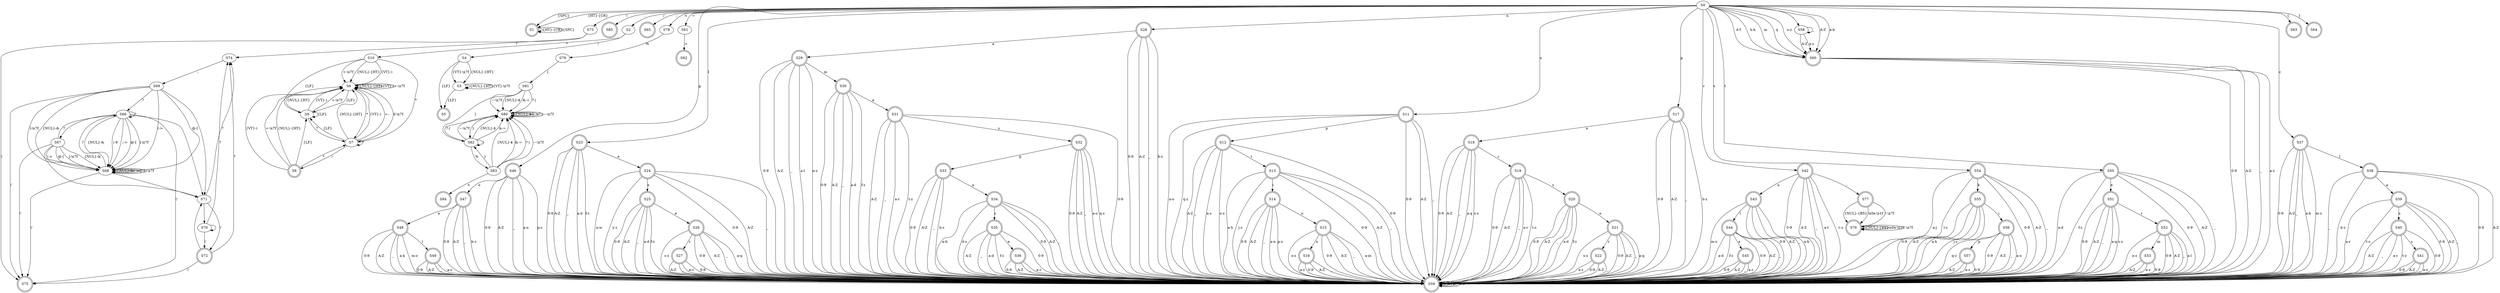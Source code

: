 digraph "lexer-dfa" {
S0 -> S1[label="{HT}-{CR}"];
S0 -> S1[label="{SPC}"];
S0 -> S73[label="\\\'"];
S0 -> S85[label="."];
S0 -> S2[label="/"];
S0 -> S65[label=";"];
S0 -> S78[label="<"];
S0 -> S61[label="="];
S0 -> S60[label="A-Z"];
S0 -> S58[label="_"];
S0 -> S60[label="a-b"];
S0 -> S37[label="c"];
S0 -> S60[label="d-f"];
S0 -> S46[label="g"];
S0 -> S60[label="h-k"];
S0 -> S23[label="l"];
S0 -> S60[label="m"];
S0 -> S28[label="n"];
S0 -> S11[label="o"];
S0 -> S17[label="p"];
S0 -> S60[label="q"];
S0 -> S42[label="r"];
S0 -> S54[label="s"];
S0 -> S50[label="t"];
S0 -> S60[label="u-z"];
S0 -> S63[label="{"];
S0 -> S64[label="}"];
S1[shape=doublecircle];
S1 -> S1[label="{HT}-{CR}"];
S1 -> S1[label="{SPC}"];
S2 -> S10[label="*"];
S2 -> S4[label="/"];
S3 -> S3[label="{NUL}-{HT}"];
S3 -> S5[label="{LF}"];
S3 -> S3[label="{VT}-\\\x7f"];
S4 -> S3[label="{NUL}-{HT}"];
S4 -> S5[label="{LF}"];
S4 -> S3[label="{VT}-\\\x7f"];
S5[shape=doublecircle];
S6 -> S6[label="{NUL}-{HT}"];
S6 -> S9[label="{LF}"];
S6 -> S6[label="{VT}-)"];
S6 -> S7[label="*"];
S6 -> S6[label="+-\\\x7f"];
S7 -> S6[label="{NUL}-{HT}"];
S7 -> S9[label="{LF}"];
S7 -> S6[label="{VT}-)"];
S7 -> S7[label="*"];
S7 -> S6[label="+-."];
S7 -> S8[label="/"];
S7 -> S6[label="0-\\\x7f"];
S8[shape=doublecircle];
S8 -> S6[label="{NUL}-{HT}"];
S8 -> S9[label="{LF}"];
S8 -> S6[label="{VT}-)"];
S8 -> S7[label="*"];
S8 -> S6[label="+-\\\x7f"];
S9 -> S6[label="{NUL}-{HT}"];
S9 -> S9[label="{LF}"];
S9 -> S6[label="{VT}-)"];
S9 -> S7[label="*"];
S9 -> S6[label="+-\\\x7f"];
S10 -> S6[label="{NUL}-{HT}"];
S10 -> S9[label="{LF}"];
S10 -> S6[label="{VT}-)"];
S10 -> S7[label="*"];
S10 -> S6[label="+-\\\x7f"];
S11[shape=doublecircle];
S11 -> S59[label="0-9"];
S11 -> S59[label="A-Z"];
S11 -> S59[label="_"];
S11 -> S59[label="a-o"];
S11 -> S12[label="p"];
S11 -> S59[label="q-z"];
S12[shape=doublecircle];
S12 -> S59[label="0-9"];
S12 -> S59[label="A-Z"];
S12 -> S59[label="_"];
S12 -> S59[label="a-s"];
S12 -> S13[label="t"];
S12 -> S59[label="u-z"];
S13[shape=doublecircle];
S13 -> S59[label="0-9"];
S13 -> S59[label="A-Z"];
S13 -> S59[label="_"];
S13 -> S59[label="a-h"];
S13 -> S14[label="i"];
S13 -> S59[label="j-z"];
S14[shape=doublecircle];
S14 -> S59[label="0-9"];
S14 -> S59[label="A-Z"];
S14 -> S59[label="_"];
S14 -> S59[label="a-n"];
S14 -> S15[label="o"];
S14 -> S59[label="p-z"];
S15[shape=doublecircle];
S15 -> S59[label="0-9"];
S15 -> S59[label="A-Z"];
S15 -> S59[label="_"];
S15 -> S59[label="a-m"];
S15 -> S16[label="n"];
S15 -> S59[label="o-z"];
S16[shape=doublecircle];
S16 -> S59[label="0-9"];
S16 -> S59[label="A-Z"];
S16 -> S59[label="_"];
S16 -> S59[label="a-z"];
S17[shape=doublecircle];
S17 -> S59[label="0-9"];
S17 -> S59[label="A-Z"];
S17 -> S59[label="_"];
S17 -> S18[label="a"];
S17 -> S59[label="b-z"];
S18[shape=doublecircle];
S18 -> S59[label="0-9"];
S18 -> S59[label="A-Z"];
S18 -> S59[label="_"];
S18 -> S59[label="a-q"];
S18 -> S19[label="r"];
S18 -> S59[label="s-z"];
S19[shape=doublecircle];
S19 -> S59[label="0-9"];
S19 -> S59[label="A-Z"];
S19 -> S59[label="_"];
S19 -> S59[label="a-r"];
S19 -> S20[label="s"];
S19 -> S59[label="t-z"];
S20[shape=doublecircle];
S20 -> S59[label="0-9"];
S20 -> S59[label="A-Z"];
S20 -> S59[label="_"];
S20 -> S59[label="a-d"];
S20 -> S21[label="e"];
S20 -> S59[label="f-z"];
S21[shape=doublecircle];
S21 -> S59[label="0-9"];
S21 -> S59[label="A-Z"];
S21 -> S59[label="_"];
S21 -> S59[label="a-q"];
S21 -> S22[label="r"];
S21 -> S59[label="s-z"];
S22[shape=doublecircle];
S22 -> S59[label="0-9"];
S22 -> S59[label="A-Z"];
S22 -> S59[label="_"];
S22 -> S59[label="a-z"];
S23[shape=doublecircle];
S23 -> S59[label="0-9"];
S23 -> S59[label="A-Z"];
S23 -> S59[label="_"];
S23 -> S59[label="a-d"];
S23 -> S24[label="e"];
S23 -> S59[label="f-z"];
S24[shape=doublecircle];
S24 -> S59[label="0-9"];
S24 -> S59[label="A-Z"];
S24 -> S59[label="_"];
S24 -> S59[label="a-w"];
S24 -> S25[label="x"];
S24 -> S59[label="y-z"];
S25[shape=doublecircle];
S25 -> S59[label="0-9"];
S25 -> S59[label="A-Z"];
S25 -> S59[label="_"];
S25 -> S59[label="a-d"];
S25 -> S26[label="e"];
S25 -> S59[label="f-z"];
S26[shape=doublecircle];
S26 -> S59[label="0-9"];
S26 -> S59[label="A-Z"];
S26 -> S59[label="_"];
S26 -> S59[label="a-q"];
S26 -> S27[label="r"];
S26 -> S59[label="s-z"];
S27[shape=doublecircle];
S27 -> S59[label="0-9"];
S27 -> S59[label="A-Z"];
S27 -> S59[label="_"];
S27 -> S59[label="a-z"];
S28[shape=doublecircle];
S28 -> S59[label="0-9"];
S28 -> S59[label="A-Z"];
S28 -> S59[label="_"];
S28 -> S29[label="a"];
S28 -> S59[label="b-z"];
S29[shape=doublecircle];
S29 -> S59[label="0-9"];
S29 -> S59[label="A-Z"];
S29 -> S59[label="_"];
S29 -> S59[label="a-l"];
S29 -> S30[label="m"];
S29 -> S59[label="n-z"];
S30[shape=doublecircle];
S30 -> S59[label="0-9"];
S30 -> S59[label="A-Z"];
S30 -> S59[label="_"];
S30 -> S59[label="a-d"];
S30 -> S31[label="e"];
S30 -> S59[label="f-z"];
S31[shape=doublecircle];
S31 -> S59[label="0-9"];
S31 -> S59[label="A-Z"];
S31 -> S59[label="_"];
S31 -> S59[label="a-r"];
S31 -> S32[label="s"];
S31 -> S59[label="t-z"];
S32[shape=doublecircle];
S32 -> S59[label="0-9"];
S32 -> S59[label="A-Z"];
S32 -> S59[label="_"];
S32 -> S59[label="a-o"];
S32 -> S33[label="p"];
S32 -> S59[label="q-z"];
S33[shape=doublecircle];
S33 -> S59[label="0-9"];
S33 -> S59[label="A-Z"];
S33 -> S59[label="_"];
S33 -> S34[label="a"];
S33 -> S59[label="b-z"];
S34[shape=doublecircle];
S34 -> S59[label="0-9"];
S34 -> S59[label="A-Z"];
S34 -> S59[label="_"];
S34 -> S59[label="a-b"];
S34 -> S35[label="c"];
S34 -> S59[label="d-z"];
S35[shape=doublecircle];
S35 -> S59[label="0-9"];
S35 -> S59[label="A-Z"];
S35 -> S59[label="_"];
S35 -> S59[label="a-d"];
S35 -> S36[label="e"];
S35 -> S59[label="f-z"];
S36[shape=doublecircle];
S36 -> S59[label="0-9"];
S36 -> S59[label="A-Z"];
S36 -> S59[label="_"];
S36 -> S59[label="a-z"];
S37[shape=doublecircle];
S37 -> S59[label="0-9"];
S37 -> S59[label="A-Z"];
S37 -> S59[label="_"];
S37 -> S59[label="a-k"];
S37 -> S38[label="l"];
S37 -> S59[label="m-z"];
S38[shape=doublecircle];
S38 -> S59[label="0-9"];
S38 -> S59[label="A-Z"];
S38 -> S59[label="_"];
S38 -> S39[label="a"];
S38 -> S59[label="b-z"];
S39[shape=doublecircle];
S39 -> S59[label="0-9"];
S39 -> S59[label="A-Z"];
S39 -> S59[label="_"];
S39 -> S59[label="a-r"];
S39 -> S40[label="s"];
S39 -> S59[label="t-z"];
S40[shape=doublecircle];
S40 -> S59[label="0-9"];
S40 -> S59[label="A-Z"];
S40 -> S59[label="_"];
S40 -> S59[label="a-r"];
S40 -> S41[label="s"];
S40 -> S59[label="t-z"];
S41[shape=doublecircle];
S41 -> S59[label="0-9"];
S41 -> S59[label="A-Z"];
S41 -> S59[label="_"];
S41 -> S59[label="a-z"];
S42[shape=doublecircle];
S42 -> S59[label="0-9"];
S42 -> S77[label=":"];
S42 -> S59[label="A-Z"];
S42 -> S59[label="_"];
S42 -> S59[label="a-t"];
S42 -> S43[label="u"];
S42 -> S59[label="v-z"];
S43[shape=doublecircle];
S43 -> S59[label="0-9"];
S43 -> S59[label="A-Z"];
S43 -> S59[label="_"];
S43 -> S59[label="a-k"];
S43 -> S44[label="l"];
S43 -> S59[label="m-z"];
S44[shape=doublecircle];
S44 -> S59[label="0-9"];
S44 -> S59[label="A-Z"];
S44 -> S59[label="_"];
S44 -> S59[label="a-d"];
S44 -> S45[label="e"];
S44 -> S59[label="f-z"];
S45[shape=doublecircle];
S45 -> S59[label="0-9"];
S45 -> S59[label="A-Z"];
S45 -> S59[label="_"];
S45 -> S59[label="a-z"];
S46[shape=doublecircle];
S46 -> S59[label="0-9"];
S46 -> S59[label="A-Z"];
S46 -> S59[label="_"];
S46 -> S59[label="a-n"];
S46 -> S47[label="o"];
S46 -> S59[label="p-z"];
S47[shape=doublecircle];
S47 -> S59[label="0-9"];
S47 -> S59[label="A-Z"];
S47 -> S59[label="_"];
S47 -> S48[label="a"];
S47 -> S59[label="b-z"];
S48[shape=doublecircle];
S48 -> S59[label="0-9"];
S48 -> S59[label="A-Z"];
S48 -> S59[label="_"];
S48 -> S59[label="a-k"];
S48 -> S49[label="l"];
S48 -> S59[label="m-z"];
S49[shape=doublecircle];
S49 -> S59[label="0-9"];
S49 -> S59[label="A-Z"];
S49 -> S59[label="_"];
S49 -> S59[label="a-z"];
S50[shape=doublecircle];
S50 -> S59[label="0-9"];
S50 -> S59[label="A-Z"];
S50 -> S59[label="_"];
S50 -> S59[label="a-d"];
S50 -> S51[label="e"];
S50 -> S59[label="f-z"];
S51[shape=doublecircle];
S51 -> S59[label="0-9"];
S51 -> S59[label="A-Z"];
S51 -> S59[label="_"];
S51 -> S59[label="a-q"];
S51 -> S52[label="r"];
S51 -> S59[label="s-z"];
S52[shape=doublecircle];
S52 -> S59[label="0-9"];
S52 -> S59[label="A-Z"];
S52 -> S59[label="_"];
S52 -> S59[label="a-l"];
S52 -> S53[label="m"];
S52 -> S59[label="n-z"];
S53[shape=doublecircle];
S53 -> S59[label="0-9"];
S53 -> S59[label="A-Z"];
S53 -> S59[label="_"];
S53 -> S59[label="a-z"];
S54[shape=doublecircle];
S54 -> S59[label="0-9"];
S54 -> S59[label="A-Z"];
S54 -> S59[label="_"];
S54 -> S59[label="a-j"];
S54 -> S55[label="k"];
S54 -> S59[label="l-z"];
S55[shape=doublecircle];
S55 -> S59[label="0-9"];
S55 -> S59[label="A-Z"];
S55 -> S59[label="_"];
S55 -> S59[label="a-h"];
S55 -> S56[label="i"];
S55 -> S59[label="j-z"];
S56[shape=doublecircle];
S56 -> S59[label="0-9"];
S56 -> S59[label="A-Z"];
S56 -> S59[label="_"];
S56 -> S59[label="a-o"];
S56 -> S57[label="p"];
S56 -> S59[label="q-z"];
S57[shape=doublecircle];
S57 -> S59[label="0-9"];
S57 -> S59[label="A-Z"];
S57 -> S59[label="_"];
S57 -> S59[label="a-z"];
S58 -> S60[label="A-Z"];
S58 -> S58[label="_"];
S58 -> S60[label="a-z"];
S59[shape=doublecircle];
S59 -> S59[label="0-9"];
S59 -> S59[label="A-Z"];
S59 -> S59[label="_"];
S59 -> S59[label="a-z"];
S60[shape=doublecircle];
S60 -> S59[label="0-9"];
S60 -> S59[label="A-Z"];
S60 -> S59[label="_"];
S60 -> S59[label="a-z"];
S61 -> S62[label=">"];
S62[shape=doublecircle];
S63[shape=doublecircle];
S64[shape=doublecircle];
S65[shape=doublecircle];
S66 -> S68[label="{NUL}-&"];
S66 -> S75[label="\\\'"];
S66 -> S68[label="(-9"];
S66 -> S67[label=":"];
S66 -> S68[label=";->"];
S66 -> S66[label="?"];
S66 -> S68[label="@-["];
S66 -> S71[label="&#92;"];
S66 -> S68[label="]-\\\x7f"];
S67 -> S68[label="{NUL}-&"];
S67 -> S75[label="\\\'"];
S67 -> S68[label="(->"];
S67 -> S66[label="?"];
S67 -> S68[label="@-["];
S67 -> S71[label="&#92;"];
S67 -> S68[label="]-\\\x7f"];
S68 -> S68[label="{NUL}-&"];
S68 -> S75[label="\\\'"];
S68 -> S68[label="(->"];
S68 -> S66[label="?"];
S68 -> S68[label="@-["];
S68 -> S71[label="&#92;"];
S68 -> S68[label="]-\\\x7f"];
S69 -> S68[label="{NUL}-&"];
S69 -> S75[label="\\\'"];
S69 -> S68[label="(->"];
S69 -> S66[label="?"];
S69 -> S68[label="@-["];
S69 -> S71[label="&#92;"];
S69 -> S68[label="]-\\\x7f"];
S70 -> S72[label="\\\'"];
S70 -> S74[label="?"];
S70 -> S70[label="&#92;"];
S71 -> S72[label="\\\'"];
S71 -> S74[label="?"];
S71 -> S70[label="&#92;"];
S72[shape=doublecircle];
S72 -> S75[label="\\\'"];
S72 -> S74[label="?"];
S72 -> S71[label="&#92;"];
S73 -> S75[label="\\\'"];
S73 -> S74[label="?"];
S74 -> S69[label=":"];
S75[shape=doublecircle];
S76[shape=doublecircle];
S76 -> S76[label="{NUL}-{BS}"];
S76 -> S76[label="\\\x0e-\\\x1f"];
S76 -> S76[label="!-\\\x7f"];
S77[shape=doublecircle];
S77 -> S76[label="{NUL}-{BS}"];
S77 -> S76[label="\\\x0e-\\\x1f"];
S77 -> S76[label="!-\\\x7f"];
S78 -> S79[label="%"];
S79 -> S81[label="{"];
S80 -> S80[label="{NUL}-$"];
S80 -> S80[label="&-="];
S80 -> S80[label="?-|"];
S80 -> S82[label="}"];
S80 -> S80[label="~-\\\x7f"];
S81 -> S80[label="{NUL}-$"];
S81 -> S80[label="&-="];
S81 -> S80[label="?-|"];
S81 -> S82[label="}"];
S81 -> S80[label="~-\\\x7f"];
S82 -> S80[label="{NUL}-$"];
S82 -> S83[label="%"];
S82 -> S80[label="&-="];
S82 -> S80[label="?-|"];
S82 -> S82[label="}"];
S82 -> S80[label="~-\\\x7f"];
S83 -> S80[label="{NUL}-$"];
S83 -> S80[label="&-="];
S83 -> S84[label=">"];
S83 -> S80[label="?-|"];
S83 -> S82[label="}"];
S83 -> S80[label="~-\\\x7f"];
S84[shape=doublecircle];
S85[shape=doublecircle];
}